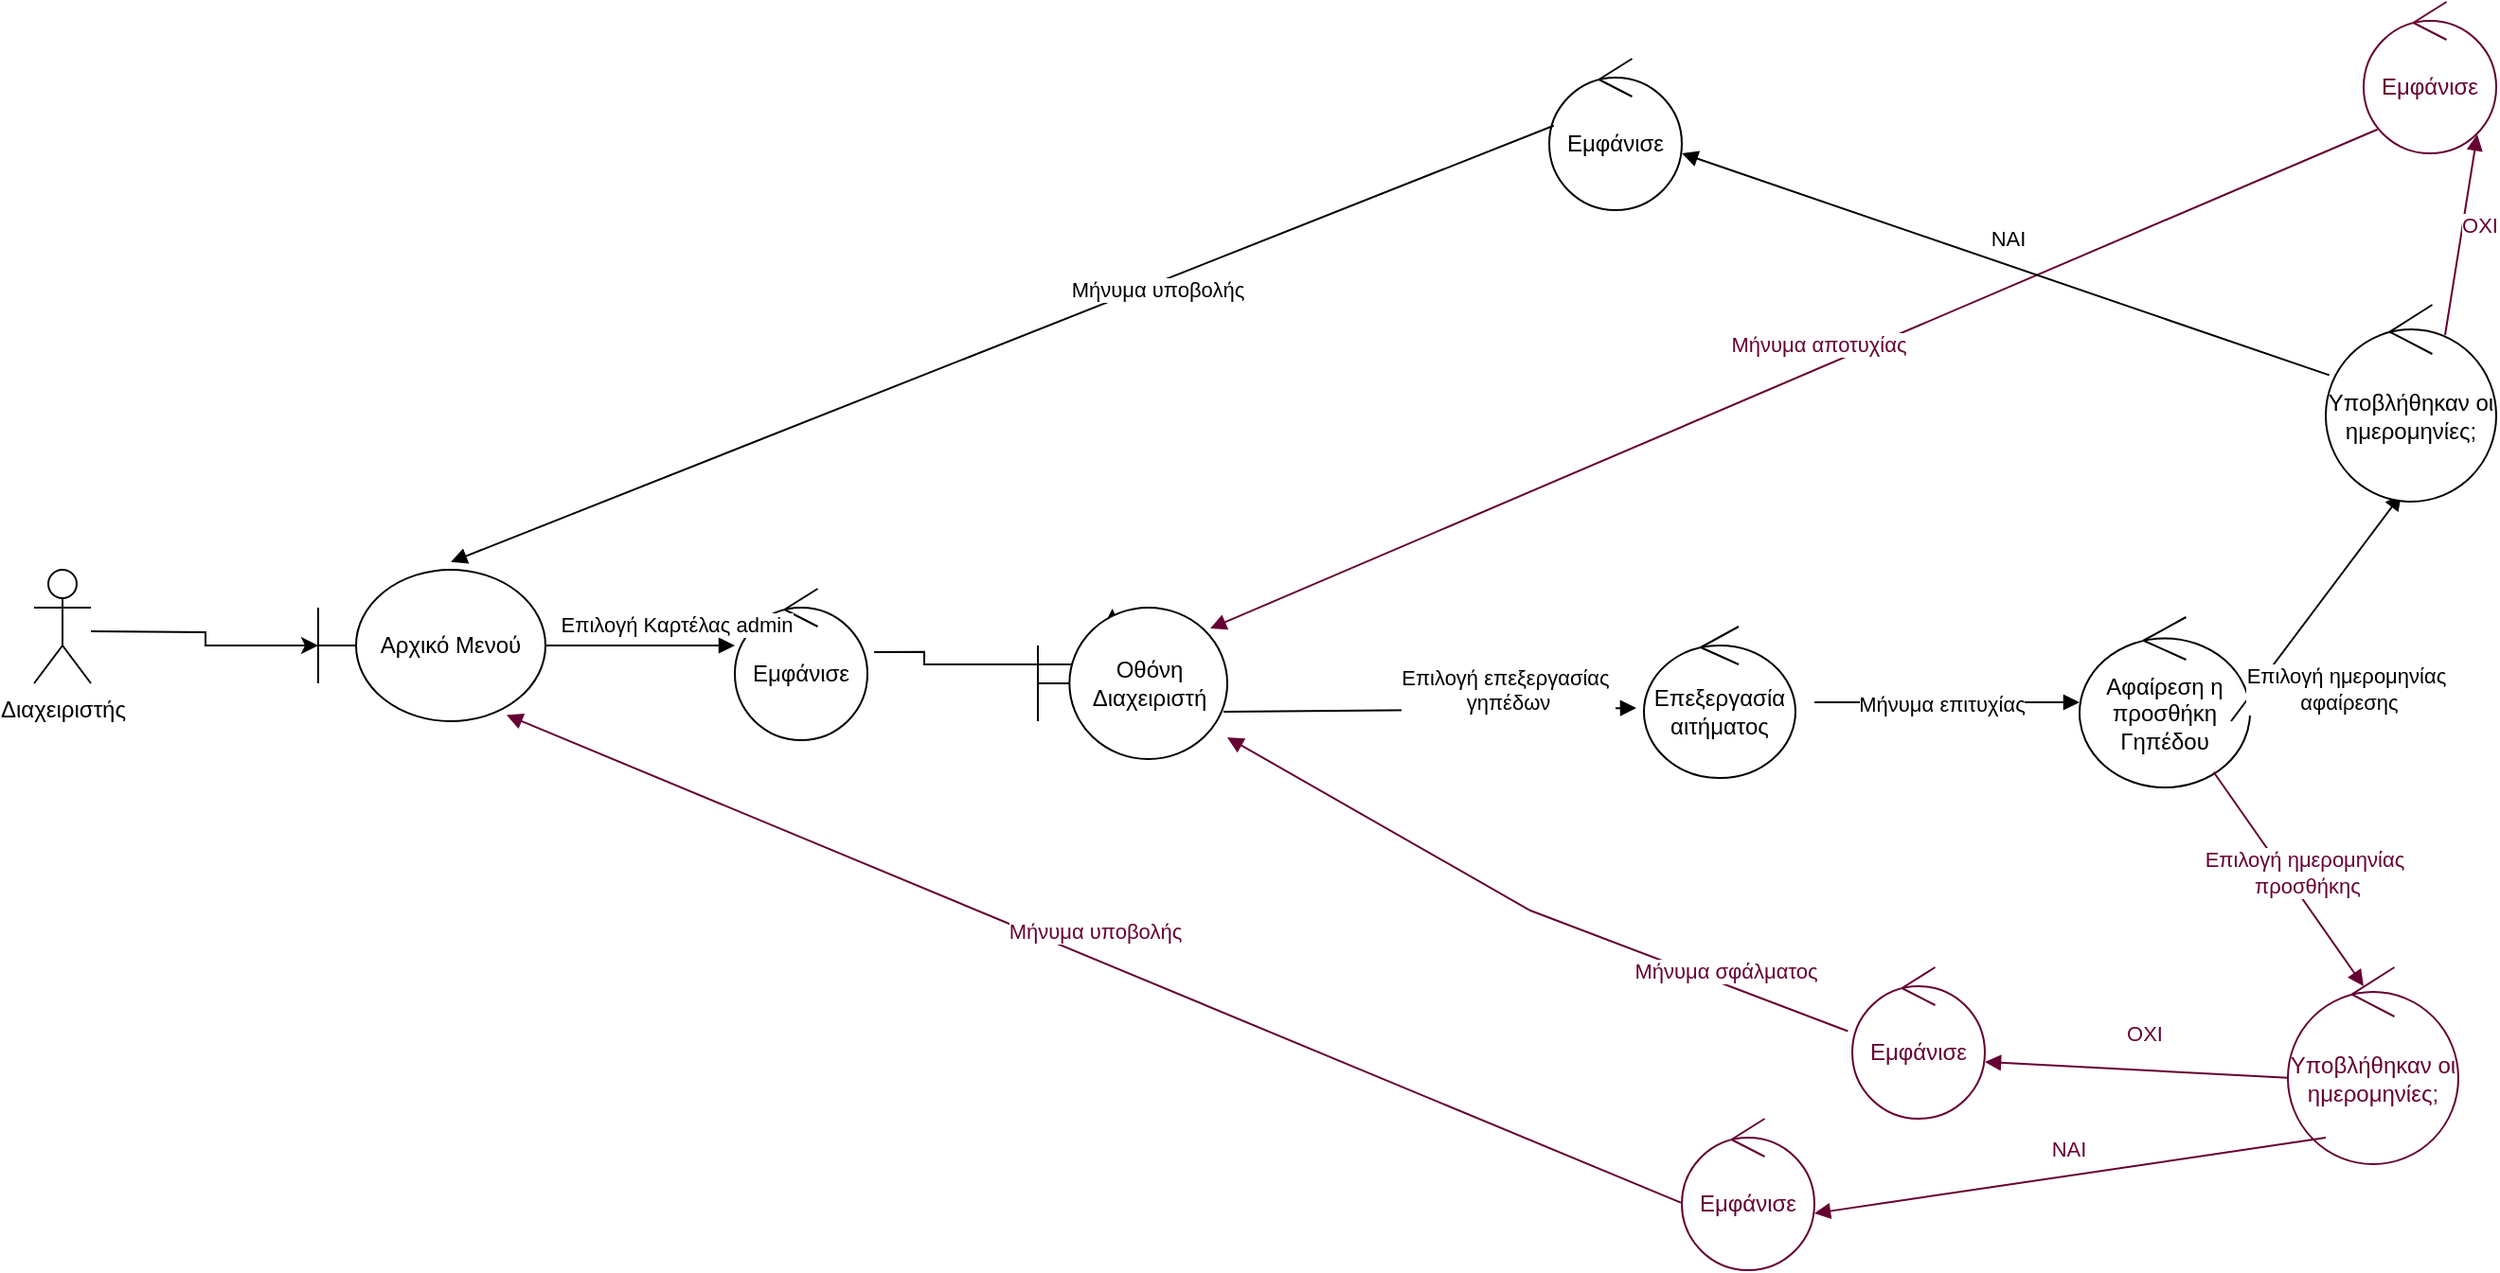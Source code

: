 <mxfile version="17.5.0" type="device"><diagram id="C5RBs43oDa-KdzZeNtuy" name="Page-1"><mxGraphModel dx="3685" dy="2176" grid="1" gridSize="10" guides="1" tooltips="1" connect="1" arrows="1" fold="1" page="1" pageScale="1" pageWidth="827" pageHeight="1169" math="0" shadow="0"><root><mxCell id="WIyWlLk6GJQsqaUBKTNV-0"/><mxCell id="WIyWlLk6GJQsqaUBKTNV-1" parent="WIyWlLk6GJQsqaUBKTNV-0"/><mxCell id="LvHYij2wICtojyqhHd15-0" value="Διαχειριστής" style="shape=umlActor;verticalLabelPosition=bottom;verticalAlign=top;html=1;" vertex="1" parent="WIyWlLk6GJQsqaUBKTNV-1"><mxGeometry x="-1620" y="-810" width="30" height="60" as="geometry"/></mxCell><mxCell id="LvHYij2wICtojyqhHd15-1" value="Αρχικό Μενού" style="shape=umlBoundary;whiteSpace=wrap;html=1;" vertex="1" parent="WIyWlLk6GJQsqaUBKTNV-1"><mxGeometry x="-1470" y="-810" width="120" height="80" as="geometry"/></mxCell><mxCell id="LvHYij2wICtojyqhHd15-2" style="edgeStyle=orthogonalEdgeStyle;rounded=0;orthogonalLoop=1;jettySize=auto;html=1;entryX=0;entryY=0.5;entryDx=0;entryDy=0;entryPerimeter=0;exitX=0.5;exitY=0.5;exitDx=0;exitDy=0;exitPerimeter=0;" edge="1" parent="WIyWlLk6GJQsqaUBKTNV-1" target="LvHYij2wICtojyqhHd15-1"><mxGeometry relative="1" as="geometry"><mxPoint x="-1292.08" y="-790.03" as="targetPoint"/><mxPoint x="-1590" y="-777.55" as="sourcePoint"/></mxGeometry></mxCell><mxCell id="LvHYij2wICtojyqhHd15-3" value="Εμφάνισε" style="ellipse;shape=umlControl;whiteSpace=wrap;html=1;" vertex="1" parent="WIyWlLk6GJQsqaUBKTNV-1"><mxGeometry x="-1250" y="-800" width="70" height="80" as="geometry"/></mxCell><mxCell id="LvHYij2wICtojyqhHd15-4" value="Επιλογή Καρτέλας admin" style="html=1;verticalAlign=bottom;endArrow=block;rounded=0;exitX=1;exitY=0.5;exitDx=0;exitDy=0;exitPerimeter=0;entryX=0;entryY=0.375;entryDx=0;entryDy=0;entryPerimeter=0;" edge="1" parent="WIyWlLk6GJQsqaUBKTNV-1" source="LvHYij2wICtojyqhHd15-1" target="LvHYij2wICtojyqhHd15-3"><mxGeometry x="0.371" y="3" width="80" relative="1" as="geometry"><mxPoint x="-1060" y="-780" as="sourcePoint"/><mxPoint x="-958.83" y="-712.92" as="targetPoint"/><mxPoint y="1" as="offset"/></mxGeometry></mxCell><mxCell id="LvHYij2wICtojyqhHd15-5" style="edgeStyle=orthogonalEdgeStyle;rounded=0;orthogonalLoop=1;jettySize=auto;html=1;exitX=1.051;exitY=0.418;exitDx=0;exitDy=0;exitPerimeter=0;entryX=0.393;entryY=0.007;entryDx=0;entryDy=0;entryPerimeter=0;" edge="1" parent="WIyWlLk6GJQsqaUBKTNV-1" source="LvHYij2wICtojyqhHd15-3" target="LvHYij2wICtojyqhHd15-6"><mxGeometry relative="1" as="geometry"><mxPoint x="-540" y="-820" as="targetPoint"/><mxPoint x="-690" y="-819.98" as="sourcePoint"/><Array as="points"><mxPoint x="-1150" y="-767"/><mxPoint x="-1150" y="-760"/><mxPoint x="-1051" y="-760"/></Array></mxGeometry></mxCell><mxCell id="LvHYij2wICtojyqhHd15-6" value="Οθόνη Διαχειριστή" style="shape=umlBoundary;whiteSpace=wrap;html=1;" vertex="1" parent="WIyWlLk6GJQsqaUBKTNV-1"><mxGeometry x="-1090" y="-790" width="100" height="80" as="geometry"/></mxCell><mxCell id="LvHYij2wICtojyqhHd15-7" value="Επιλογή επεξεργασίας&amp;nbsp;&lt;br&gt;γηπέδων" style="html=1;verticalAlign=bottom;endArrow=block;rounded=0;exitX=0.98;exitY=0.688;exitDx=0;exitDy=0;exitPerimeter=0;entryX=-0.05;entryY=0.538;entryDx=0;entryDy=0;entryPerimeter=0;" edge="1" parent="WIyWlLk6GJQsqaUBKTNV-1" source="LvHYij2wICtojyqhHd15-6" target="LvHYij2wICtojyqhHd15-8"><mxGeometry x="0.374" y="-5" width="80" relative="1" as="geometry"><mxPoint x="-850.0" y="-754.091" as="sourcePoint"/><mxPoint x="-850" y="-740" as="targetPoint"/><Array as="points"/><mxPoint as="offset"/></mxGeometry></mxCell><mxCell id="LvHYij2wICtojyqhHd15-8" value="Επεξεργασία αιτήματος&lt;br&gt;" style="ellipse;shape=umlControl;whiteSpace=wrap;html=1;" vertex="1" parent="WIyWlLk6GJQsqaUBKTNV-1"><mxGeometry x="-770" y="-780" width="80" height="80" as="geometry"/></mxCell><mxCell id="LvHYij2wICtojyqhHd15-9" value="" style="html=1;verticalAlign=bottom;endArrow=block;rounded=0;exitX=1.025;exitY=0.613;exitDx=0;exitDy=0;exitPerimeter=0;" edge="1" parent="WIyWlLk6GJQsqaUBKTNV-1"><mxGeometry x="0.062" y="-3" width="80" relative="1" as="geometry"><mxPoint x="-680.0" y="-740" as="sourcePoint"/><mxPoint x="-540" y="-740" as="targetPoint"/><mxPoint as="offset"/></mxGeometry></mxCell><mxCell id="LvHYij2wICtojyqhHd15-10" value="Μήνυμα επιτυχίας" style="edgeLabel;html=1;align=center;verticalAlign=middle;resizable=0;points=[];" vertex="1" connectable="0" parent="LvHYij2wICtojyqhHd15-9"><mxGeometry x="-0.277" y="3" relative="1" as="geometry"><mxPoint x="16" y="4" as="offset"/></mxGeometry></mxCell><mxCell id="LvHYij2wICtojyqhHd15-11" value="Αφαίρεση η προσθήκη Γηπέδου" style="ellipse;shape=umlControl;whiteSpace=wrap;html=1;rotation=0;" vertex="1" parent="WIyWlLk6GJQsqaUBKTNV-1"><mxGeometry x="-540" y="-785" width="90" height="90" as="geometry"/></mxCell><mxCell id="LvHYij2wICtojyqhHd15-12" value="" style="html=1;verticalAlign=bottom;endArrow=block;rounded=0;" edge="1" parent="WIyWlLk6GJQsqaUBKTNV-1"><mxGeometry x="0.062" y="-3" width="80" relative="1" as="geometry"><mxPoint x="-460.0" y="-729.999" as="sourcePoint"/><mxPoint x="-370" y="-850" as="targetPoint"/><mxPoint as="offset"/><Array as="points"/></mxGeometry></mxCell><mxCell id="LvHYij2wICtojyqhHd15-13" value="Επιλογή ημερομηνίας&amp;nbsp;&lt;br&gt;αφαίρεσης" style="edgeLabel;html=1;align=center;verticalAlign=middle;resizable=0;points=[];" vertex="1" connectable="0" parent="LvHYij2wICtojyqhHd15-12"><mxGeometry x="-0.277" y="3" relative="1" as="geometry"><mxPoint x="32" y="28" as="offset"/></mxGeometry></mxCell><mxCell id="LvHYij2wICtojyqhHd15-14" value="Υποβλήθηκαν οι ημερομηνίες;" style="ellipse;shape=umlControl;whiteSpace=wrap;html=1;" vertex="1" parent="WIyWlLk6GJQsqaUBKTNV-1"><mxGeometry x="-410" y="-950" width="90" height="104" as="geometry"/></mxCell><mxCell id="LvHYij2wICtojyqhHd15-15" value="ΟΧΙ" style="html=1;verticalAlign=bottom;endArrow=block;rounded=0;fontColor=#660033;strokeColor=#660033;exitX=0.7;exitY=0.154;exitDx=0;exitDy=0;exitPerimeter=0;" edge="1" parent="WIyWlLk6GJQsqaUBKTNV-1" source="LvHYij2wICtojyqhHd15-14"><mxGeometry x="-0.038" y="-10" width="80" relative="1" as="geometry"><mxPoint x="-400.0" y="-1148.312" as="sourcePoint"/><mxPoint x="-330" y="-1040" as="targetPoint"/><mxPoint as="offset"/></mxGeometry></mxCell><mxCell id="LvHYij2wICtojyqhHd15-16" value="Εμφάνισε" style="ellipse;shape=umlControl;whiteSpace=wrap;html=1;strokeColor=#660033;fontColor=#660033;" vertex="1" parent="WIyWlLk6GJQsqaUBKTNV-1"><mxGeometry x="-390" y="-1110" width="70" height="80" as="geometry"/></mxCell><mxCell id="LvHYij2wICtojyqhHd15-17" value="Μήνυμα αποτυχίας" style="html=1;verticalAlign=bottom;endArrow=block;rounded=0;fontColor=#660033;strokeColor=#660033;entryX=0.91;entryY=0.138;entryDx=0;entryDy=0;entryPerimeter=0;" edge="1" parent="WIyWlLk6GJQsqaUBKTNV-1" target="LvHYij2wICtojyqhHd15-6"><mxGeometry x="-0.045" y="-4" width="80" relative="1" as="geometry"><mxPoint x="-382.7" y="-1042.64" as="sourcePoint"/><mxPoint x="-1250.0" y="-1300" as="targetPoint"/><mxPoint as="offset"/><Array as="points"/></mxGeometry></mxCell><mxCell id="LvHYij2wICtojyqhHd15-18" value="ΝΑΙ" style="html=1;verticalAlign=bottom;endArrow=block;rounded=0;" edge="1" parent="WIyWlLk6GJQsqaUBKTNV-1" source="LvHYij2wICtojyqhHd15-14"><mxGeometry x="0.004" y="-5" width="80" relative="1" as="geometry"><mxPoint x="-720" y="-1200.002" as="sourcePoint"/><mxPoint x="-750" y="-1030" as="targetPoint"/><mxPoint as="offset"/></mxGeometry></mxCell><mxCell id="LvHYij2wICtojyqhHd15-19" value="Εμφάνισε" style="ellipse;shape=umlControl;whiteSpace=wrap;html=1;" vertex="1" parent="WIyWlLk6GJQsqaUBKTNV-1"><mxGeometry x="-820" y="-1080" width="70" height="80" as="geometry"/></mxCell><mxCell id="LvHYij2wICtojyqhHd15-22" value="" style="html=1;verticalAlign=bottom;endArrow=block;rounded=0;entryX=0.584;entryY=-0.051;entryDx=0;entryDy=0;entryPerimeter=0;exitX=0.034;exitY=0.442;exitDx=0;exitDy=0;exitPerimeter=0;" edge="1" parent="WIyWlLk6GJQsqaUBKTNV-1" source="LvHYij2wICtojyqhHd15-19" target="LvHYij2wICtojyqhHd15-1"><mxGeometry x="0.062" y="-3" width="80" relative="1" as="geometry"><mxPoint x="-1130.48" y="-902.64" as="sourcePoint"/><mxPoint x="-949.52" y="-1870" as="targetPoint"/><mxPoint as="offset"/><Array as="points"/></mxGeometry></mxCell><mxCell id="LvHYij2wICtojyqhHd15-23" value="Μήνυμα υποβολής&lt;br&gt;" style="edgeLabel;html=1;align=center;verticalAlign=middle;resizable=0;points=[];" vertex="1" connectable="0" parent="LvHYij2wICtojyqhHd15-22"><mxGeometry x="-0.277" y="3" relative="1" as="geometry"><mxPoint as="offset"/></mxGeometry></mxCell><mxCell id="LvHYij2wICtojyqhHd15-24" value="" style="html=1;verticalAlign=bottom;endArrow=block;rounded=0;strokeColor=#660033;" edge="1" parent="WIyWlLk6GJQsqaUBKTNV-1" source="LvHYij2wICtojyqhHd15-11"><mxGeometry x="0.062" y="-3" width="80" relative="1" as="geometry"><mxPoint x="-641.586" y="-203.16" as="sourcePoint"/><mxPoint x="-390" y="-590" as="targetPoint"/><mxPoint as="offset"/><Array as="points"/></mxGeometry></mxCell><mxCell id="LvHYij2wICtojyqhHd15-25" value="Επιλογή ημερομηνίας&amp;nbsp;&lt;br&gt;προσθήκης" style="edgeLabel;html=1;align=center;verticalAlign=middle;resizable=0;points=[];fontColor=#660033;" vertex="1" connectable="0" parent="LvHYij2wICtojyqhHd15-24"><mxGeometry x="-0.277" y="3" relative="1" as="geometry"><mxPoint x="18" y="14" as="offset"/></mxGeometry></mxCell><mxCell id="LvHYij2wICtojyqhHd15-26" value="Υποβλήθηκαν οι ημερομηνίες;" style="ellipse;shape=umlControl;whiteSpace=wrap;html=1;strokeColor=#660033;fontColor=#660033;" vertex="1" parent="WIyWlLk6GJQsqaUBKTNV-1"><mxGeometry x="-430" y="-600" width="90" height="104" as="geometry"/></mxCell><mxCell id="LvHYij2wICtojyqhHd15-27" value="ΟΧΙ" style="html=1;verticalAlign=bottom;endArrow=block;rounded=0;exitX=-0.007;exitY=0.619;exitDx=0;exitDy=0;exitPerimeter=0;fontColor=#660033;strokeColor=#660033;" edge="1" parent="WIyWlLk6GJQsqaUBKTNV-1"><mxGeometry x="-0.038" y="-10" width="80" relative="1" as="geometry"><mxPoint x="-430.0" y="-541.624" as="sourcePoint"/><mxPoint x="-590" y="-550" as="targetPoint"/><mxPoint as="offset"/></mxGeometry></mxCell><mxCell id="LvHYij2wICtojyqhHd15-28" value="Εμφάνισε" style="ellipse;shape=umlControl;whiteSpace=wrap;html=1;fontColor=#660033;strokeColor=#660033;" vertex="1" parent="WIyWlLk6GJQsqaUBKTNV-1"><mxGeometry x="-660" y="-600" width="70" height="80" as="geometry"/></mxCell><mxCell id="LvHYij2wICtojyqhHd15-29" value="Μήνυμα σφάλματος&lt;br&gt;" style="html=1;verticalAlign=bottom;endArrow=block;rounded=0;fontColor=#660033;strokeColor=#660033;exitX=-0.033;exitY=0.422;exitDx=0;exitDy=0;exitPerimeter=0;" edge="1" parent="WIyWlLk6GJQsqaUBKTNV-1" source="LvHYij2wICtojyqhHd15-28" target="LvHYij2wICtojyqhHd15-6"><mxGeometry x="-0.623" y="2" width="80" relative="1" as="geometry"><mxPoint x="-1117.34" y="77.68" as="sourcePoint"/><mxPoint x="-850.0" y="-743.077" as="targetPoint"/><mxPoint as="offset"/><Array as="points"><mxPoint x="-830" y="-630"/></Array></mxGeometry></mxCell><mxCell id="LvHYij2wICtojyqhHd15-30" value="ΝΑΙ" style="html=1;verticalAlign=bottom;endArrow=block;rounded=0;exitX=0.252;exitY=0.955;exitDx=0;exitDy=0;exitPerimeter=0;fontColor=#660033;strokeColor=#660033;" edge="1" parent="WIyWlLk6GJQsqaUBKTNV-1"><mxGeometry x="0.004" y="-5" width="80" relative="1" as="geometry"><mxPoint x="-410.0" y="-510.0" as="sourcePoint"/><mxPoint x="-680" y="-470" as="targetPoint"/><mxPoint as="offset"/></mxGeometry></mxCell><mxCell id="LvHYij2wICtojyqhHd15-31" value="Εμφάνισε" style="ellipse;shape=umlControl;whiteSpace=wrap;html=1;strokeColor=#660033;fontColor=#660033;" vertex="1" parent="WIyWlLk6GJQsqaUBKTNV-1"><mxGeometry x="-750" y="-520" width="70" height="80" as="geometry"/></mxCell><mxCell id="LvHYij2wICtojyqhHd15-32" value="Μήνυμα υποβολής&lt;br&gt;" style="html=1;verticalAlign=bottom;endArrow=block;rounded=0;fontColor=#660033;strokeColor=#660033;exitX=-0.008;exitY=0.554;exitDx=0;exitDy=0;exitPerimeter=0;entryX=0.829;entryY=0.959;entryDx=0;entryDy=0;entryPerimeter=0;" edge="1" parent="WIyWlLk6GJQsqaUBKTNV-1" source="LvHYij2wICtojyqhHd15-31" target="LvHYij2wICtojyqhHd15-1"><mxGeometry x="0.004" y="-5" width="80" relative="1" as="geometry"><mxPoint x="-1117.83" y="-170" as="sourcePoint"/><mxPoint x="-1320.004" y="-740" as="targetPoint"/><mxPoint as="offset"/><Array as="points"/></mxGeometry></mxCell></root></mxGraphModel></diagram></mxfile>
